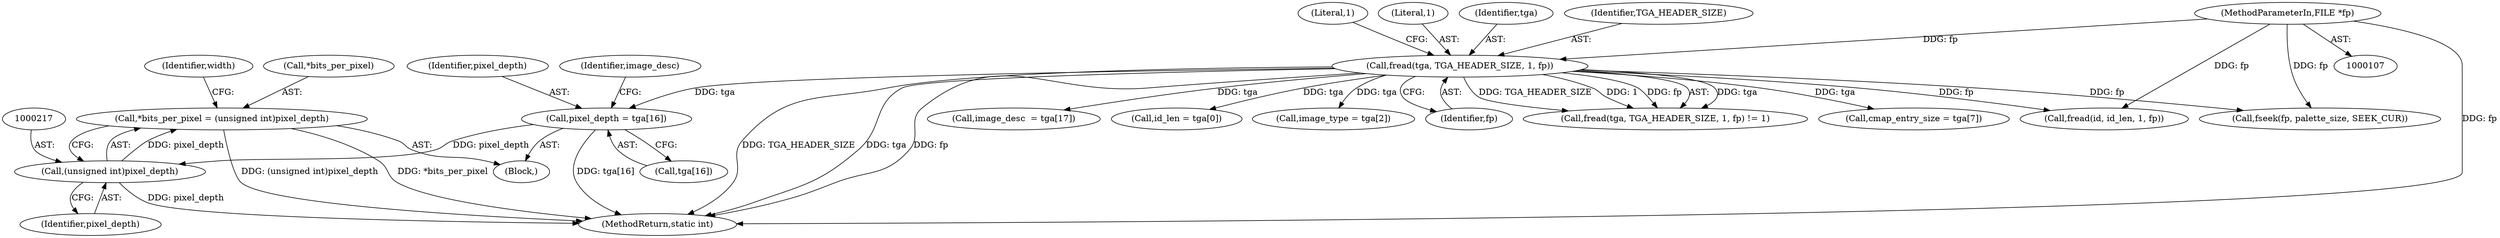 digraph "0_openjpeg_2cd30c2b06ce332dede81cccad8b334cde997281_0@pointer" {
"1000213" [label="(Call,*bits_per_pixel = (unsigned int)pixel_depth)"];
"1000216" [label="(Call,(unsigned int)pixel_depth)"];
"1000203" [label="(Call,pixel_depth = tga[16])"];
"1000141" [label="(Call,fread(tga, TGA_HEADER_SIZE, 1, fp))"];
"1000108" [label="(MethodParameterIn,FILE *fp)"];
"1000283" [label="(Call,fseek(fp, palette_size, SEEK_CUR))"];
"1000204" [label="(Identifier,pixel_depth)"];
"1000208" [label="(Call,image_desc  = tga[17])"];
"1000153" [label="(Call,id_len = tga[0])"];
"1000216" [label="(Call,(unsigned int)pixel_depth)"];
"1000158" [label="(Call,image_type = tga[2])"];
"1000113" [label="(Block,)"];
"1000145" [label="(Identifier,fp)"];
"1000218" [label="(Identifier,pixel_depth)"];
"1000146" [label="(Literal,1)"];
"1000221" [label="(Identifier,width)"];
"1000140" [label="(Call,fread(tga, TGA_HEADER_SIZE, 1, fp) != 1)"];
"1000205" [label="(Call,tga[16])"];
"1000209" [label="(Identifier,image_desc)"];
"1000214" [label="(Call,*bits_per_pixel)"];
"1000253" [label="(Call,fread(id, id_len, 1, fp))"];
"1000144" [label="(Literal,1)"];
"1000142" [label="(Identifier,tga)"];
"1000213" [label="(Call,*bits_per_pixel = (unsigned int)pixel_depth)"];
"1000108" [label="(MethodParameterIn,FILE *fp)"];
"1000203" [label="(Call,pixel_depth = tga[16])"];
"1000141" [label="(Call,fread(tga, TGA_HEADER_SIZE, 1, fp))"];
"1000143" [label="(Identifier,TGA_HEADER_SIZE)"];
"1000170" [label="(Call,cmap_entry_size = tga[7])"];
"1000289" [label="(MethodReturn,static int)"];
"1000213" -> "1000113"  [label="AST: "];
"1000213" -> "1000216"  [label="CFG: "];
"1000214" -> "1000213"  [label="AST: "];
"1000216" -> "1000213"  [label="AST: "];
"1000221" -> "1000213"  [label="CFG: "];
"1000213" -> "1000289"  [label="DDG: (unsigned int)pixel_depth"];
"1000213" -> "1000289"  [label="DDG: *bits_per_pixel"];
"1000216" -> "1000213"  [label="DDG: pixel_depth"];
"1000216" -> "1000218"  [label="CFG: "];
"1000217" -> "1000216"  [label="AST: "];
"1000218" -> "1000216"  [label="AST: "];
"1000216" -> "1000289"  [label="DDG: pixel_depth"];
"1000203" -> "1000216"  [label="DDG: pixel_depth"];
"1000203" -> "1000113"  [label="AST: "];
"1000203" -> "1000205"  [label="CFG: "];
"1000204" -> "1000203"  [label="AST: "];
"1000205" -> "1000203"  [label="AST: "];
"1000209" -> "1000203"  [label="CFG: "];
"1000203" -> "1000289"  [label="DDG: tga[16]"];
"1000141" -> "1000203"  [label="DDG: tga"];
"1000141" -> "1000140"  [label="AST: "];
"1000141" -> "1000145"  [label="CFG: "];
"1000142" -> "1000141"  [label="AST: "];
"1000143" -> "1000141"  [label="AST: "];
"1000144" -> "1000141"  [label="AST: "];
"1000145" -> "1000141"  [label="AST: "];
"1000146" -> "1000141"  [label="CFG: "];
"1000141" -> "1000289"  [label="DDG: tga"];
"1000141" -> "1000289"  [label="DDG: fp"];
"1000141" -> "1000289"  [label="DDG: TGA_HEADER_SIZE"];
"1000141" -> "1000140"  [label="DDG: tga"];
"1000141" -> "1000140"  [label="DDG: TGA_HEADER_SIZE"];
"1000141" -> "1000140"  [label="DDG: 1"];
"1000141" -> "1000140"  [label="DDG: fp"];
"1000108" -> "1000141"  [label="DDG: fp"];
"1000141" -> "1000153"  [label="DDG: tga"];
"1000141" -> "1000158"  [label="DDG: tga"];
"1000141" -> "1000170"  [label="DDG: tga"];
"1000141" -> "1000208"  [label="DDG: tga"];
"1000141" -> "1000253"  [label="DDG: fp"];
"1000141" -> "1000283"  [label="DDG: fp"];
"1000108" -> "1000107"  [label="AST: "];
"1000108" -> "1000289"  [label="DDG: fp"];
"1000108" -> "1000253"  [label="DDG: fp"];
"1000108" -> "1000283"  [label="DDG: fp"];
}
